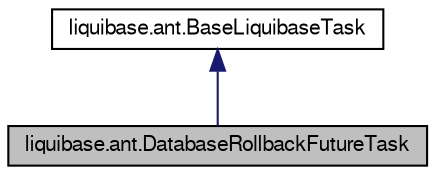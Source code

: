 digraph G
{
  edge [fontname="FreeSans",fontsize=10,labelfontname="FreeSans",labelfontsize=10];
  node [fontname="FreeSans",fontsize=10,shape=record];
  Node1 [label="liquibase.ant.DatabaseRollbackFutureTask",height=0.2,width=0.4,color="black", fillcolor="grey75", style="filled" fontcolor="black"];
  Node2 -> Node1 [dir=back,color="midnightblue",fontsize=10,style="solid",fontname="FreeSans"];
  Node2 [label="liquibase.ant.BaseLiquibaseTask",height=0.2,width=0.4,color="black", fillcolor="white", style="filled",URL="$classliquibase_1_1ant_1_1_base_liquibase_task.html",tooltip="Base class for all Ant LiquiBase tasks."];
}
